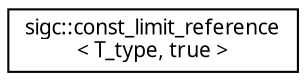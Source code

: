 digraph "Graphical Class Hierarchy"
{
  edge [fontname="Sans",fontsize="10",labelfontname="Sans",labelfontsize="10"];
  node [fontname="Sans",fontsize="10",shape=record];
  rankdir="LR";
  Node1 [label="sigc::const_limit_reference\l\< T_type, true \>",height=0.2,width=0.4,color="black", fillcolor="white", style="filled",URL="$classsigc_1_1const__limit__reference_3_01T__type_00_01true_01_4.html",tooltip="const_limit_reference object for a class that derives from trackable."];
}
